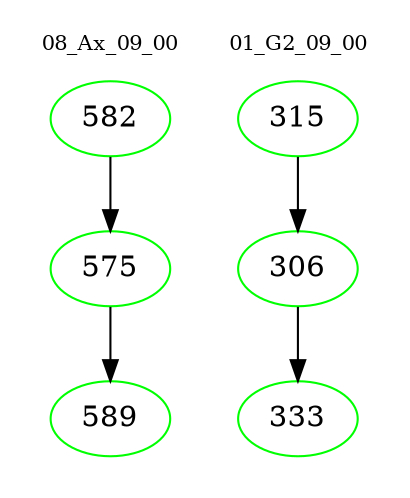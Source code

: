 digraph{
subgraph cluster_0 {
color = white
label = "08_Ax_09_00";
fontsize=10;
T0_582 [label="582", color="green"]
T0_582 -> T0_575 [color="black"]
T0_575 [label="575", color="green"]
T0_575 -> T0_589 [color="black"]
T0_589 [label="589", color="green"]
}
subgraph cluster_1 {
color = white
label = "01_G2_09_00";
fontsize=10;
T1_315 [label="315", color="green"]
T1_315 -> T1_306 [color="black"]
T1_306 [label="306", color="green"]
T1_306 -> T1_333 [color="black"]
T1_333 [label="333", color="green"]
}
}
